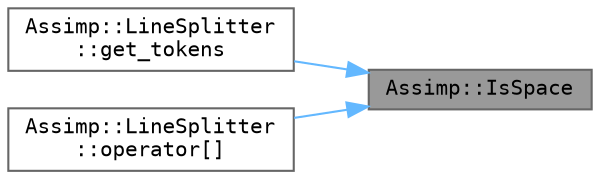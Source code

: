 digraph "Assimp::IsSpace"
{
 // LATEX_PDF_SIZE
  bgcolor="transparent";
  edge [fontname=Terminal,fontsize=10,labelfontname=Helvetica,labelfontsize=10];
  node [fontname=Terminal,fontsize=10,shape=box,height=0.2,width=0.4];
  rankdir="RL";
  Node1 [label="Assimp::IsSpace",height=0.2,width=0.4,color="gray40", fillcolor="grey60", style="filled", fontcolor="black",tooltip=" "];
  Node1 -> Node2 [dir="back",color="steelblue1",style="solid"];
  Node2 [label="Assimp::LineSplitter\l::get_tokens",height=0.2,width=0.4,color="grey40", fillcolor="white", style="filled",URL="$class_assimp_1_1_line_splitter.html#ae158d72bee4278a3cc78db1f92b58be6",tooltip=" "];
  Node1 -> Node3 [dir="back",color="steelblue1",style="solid"];
  Node3 [label="Assimp::LineSplitter\l::operator[]",height=0.2,width=0.4,color="grey40", fillcolor="white", style="filled",URL="$class_assimp_1_1_line_splitter.html#ac6ba3911a72d452fb8930a812fea6d7e",tooltip=" "];
}
